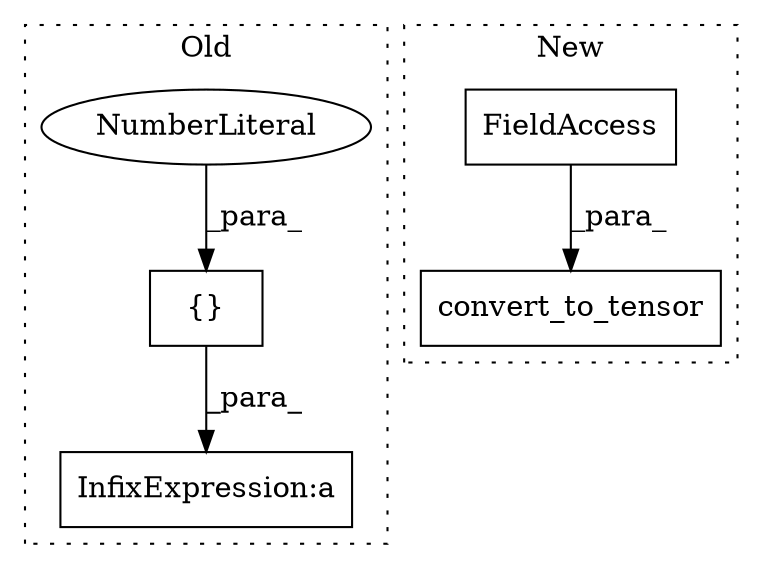digraph G {
subgraph cluster0 {
1 [label="{}" a="4" s="1661,1663" l="1,1" shape="box"];
3 [label="InfixExpression:a" a="27" s="1664" l="3" shape="box"];
4 [label="NumberLiteral" a="34" s="1662" l="1" shape="ellipse"];
label = "Old";
style="dotted";
}
subgraph cluster1 {
2 [label="convert_to_tensor" a="32" s="1653,1719" l="18,1" shape="box"];
5 [label="FieldAccess" a="22" s="1706" l="5" shape="box"];
label = "New";
style="dotted";
}
1 -> 3 [label="_para_"];
4 -> 1 [label="_para_"];
5 -> 2 [label="_para_"];
}